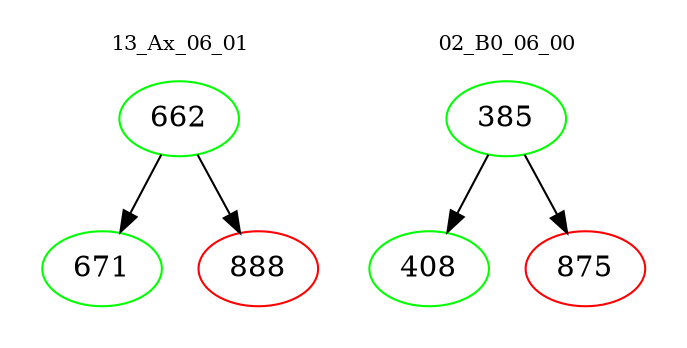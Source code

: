 digraph{
subgraph cluster_0 {
color = white
label = "13_Ax_06_01";
fontsize=10;
T0_662 [label="662", color="green"]
T0_662 -> T0_671 [color="black"]
T0_671 [label="671", color="green"]
T0_662 -> T0_888 [color="black"]
T0_888 [label="888", color="red"]
}
subgraph cluster_1 {
color = white
label = "02_B0_06_00";
fontsize=10;
T1_385 [label="385", color="green"]
T1_385 -> T1_408 [color="black"]
T1_408 [label="408", color="green"]
T1_385 -> T1_875 [color="black"]
T1_875 [label="875", color="red"]
}
}
